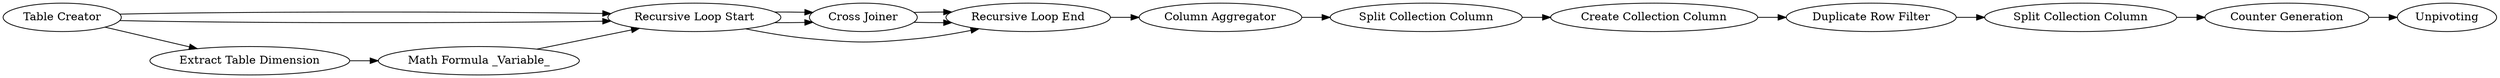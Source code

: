 digraph {
	48 [label="Create Collection Column"]
	49 [label="Duplicate Row Filter"]
	50 [label="Column Aggregator"]
	52 [label="Split Collection Column"]
	53 [label="Split Collection Column"]
	62 [label="Table Creator"]
	63 [label="Recursive Loop Start"]
	64 [label="Cross Joiner"]
	65 [label="Recursive Loop End"]
	66 [label="Counter Generation"]
	67 [label=Unpivoting]
	68 [label="Extract Table Dimension"]
	69 [label="Math Formula _Variable_"]
	48 -> 49
	49 -> 53
	50 -> 52
	52 -> 48
	53 -> 66
	62 -> 63
	62 -> 63
	62 -> 68
	63 -> 65
	63 -> 64
	63 -> 64
	64 -> 65
	64 -> 65
	65 -> 50
	66 -> 67
	68 -> 69
	69 -> 63
	rankdir=LR
}
